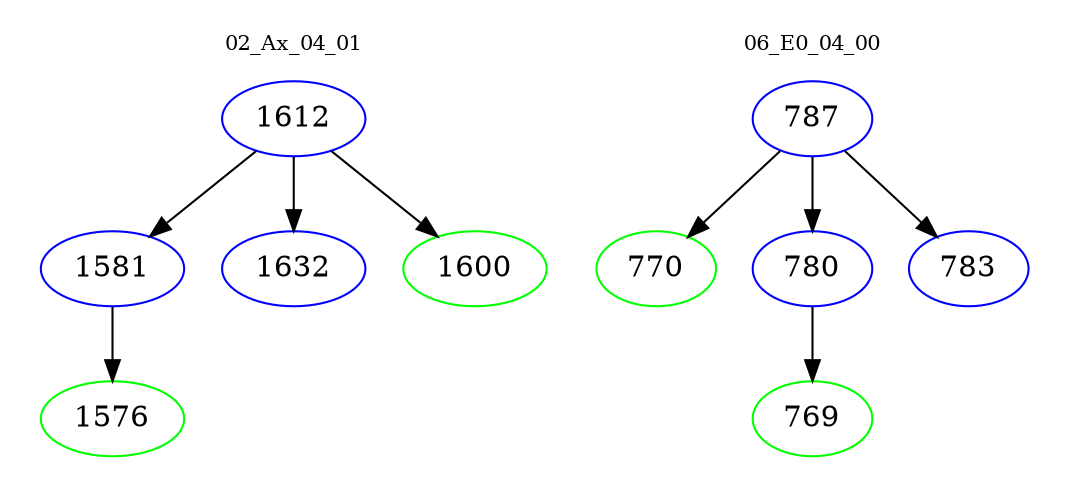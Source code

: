 digraph{
subgraph cluster_0 {
color = white
label = "02_Ax_04_01";
fontsize=10;
T0_1612 [label="1612", color="blue"]
T0_1612 -> T0_1581 [color="black"]
T0_1581 [label="1581", color="blue"]
T0_1581 -> T0_1576 [color="black"]
T0_1576 [label="1576", color="green"]
T0_1612 -> T0_1632 [color="black"]
T0_1632 [label="1632", color="blue"]
T0_1612 -> T0_1600 [color="black"]
T0_1600 [label="1600", color="green"]
}
subgraph cluster_1 {
color = white
label = "06_E0_04_00";
fontsize=10;
T1_787 [label="787", color="blue"]
T1_787 -> T1_770 [color="black"]
T1_770 [label="770", color="green"]
T1_787 -> T1_780 [color="black"]
T1_780 [label="780", color="blue"]
T1_780 -> T1_769 [color="black"]
T1_769 [label="769", color="green"]
T1_787 -> T1_783 [color="black"]
T1_783 [label="783", color="blue"]
}
}
